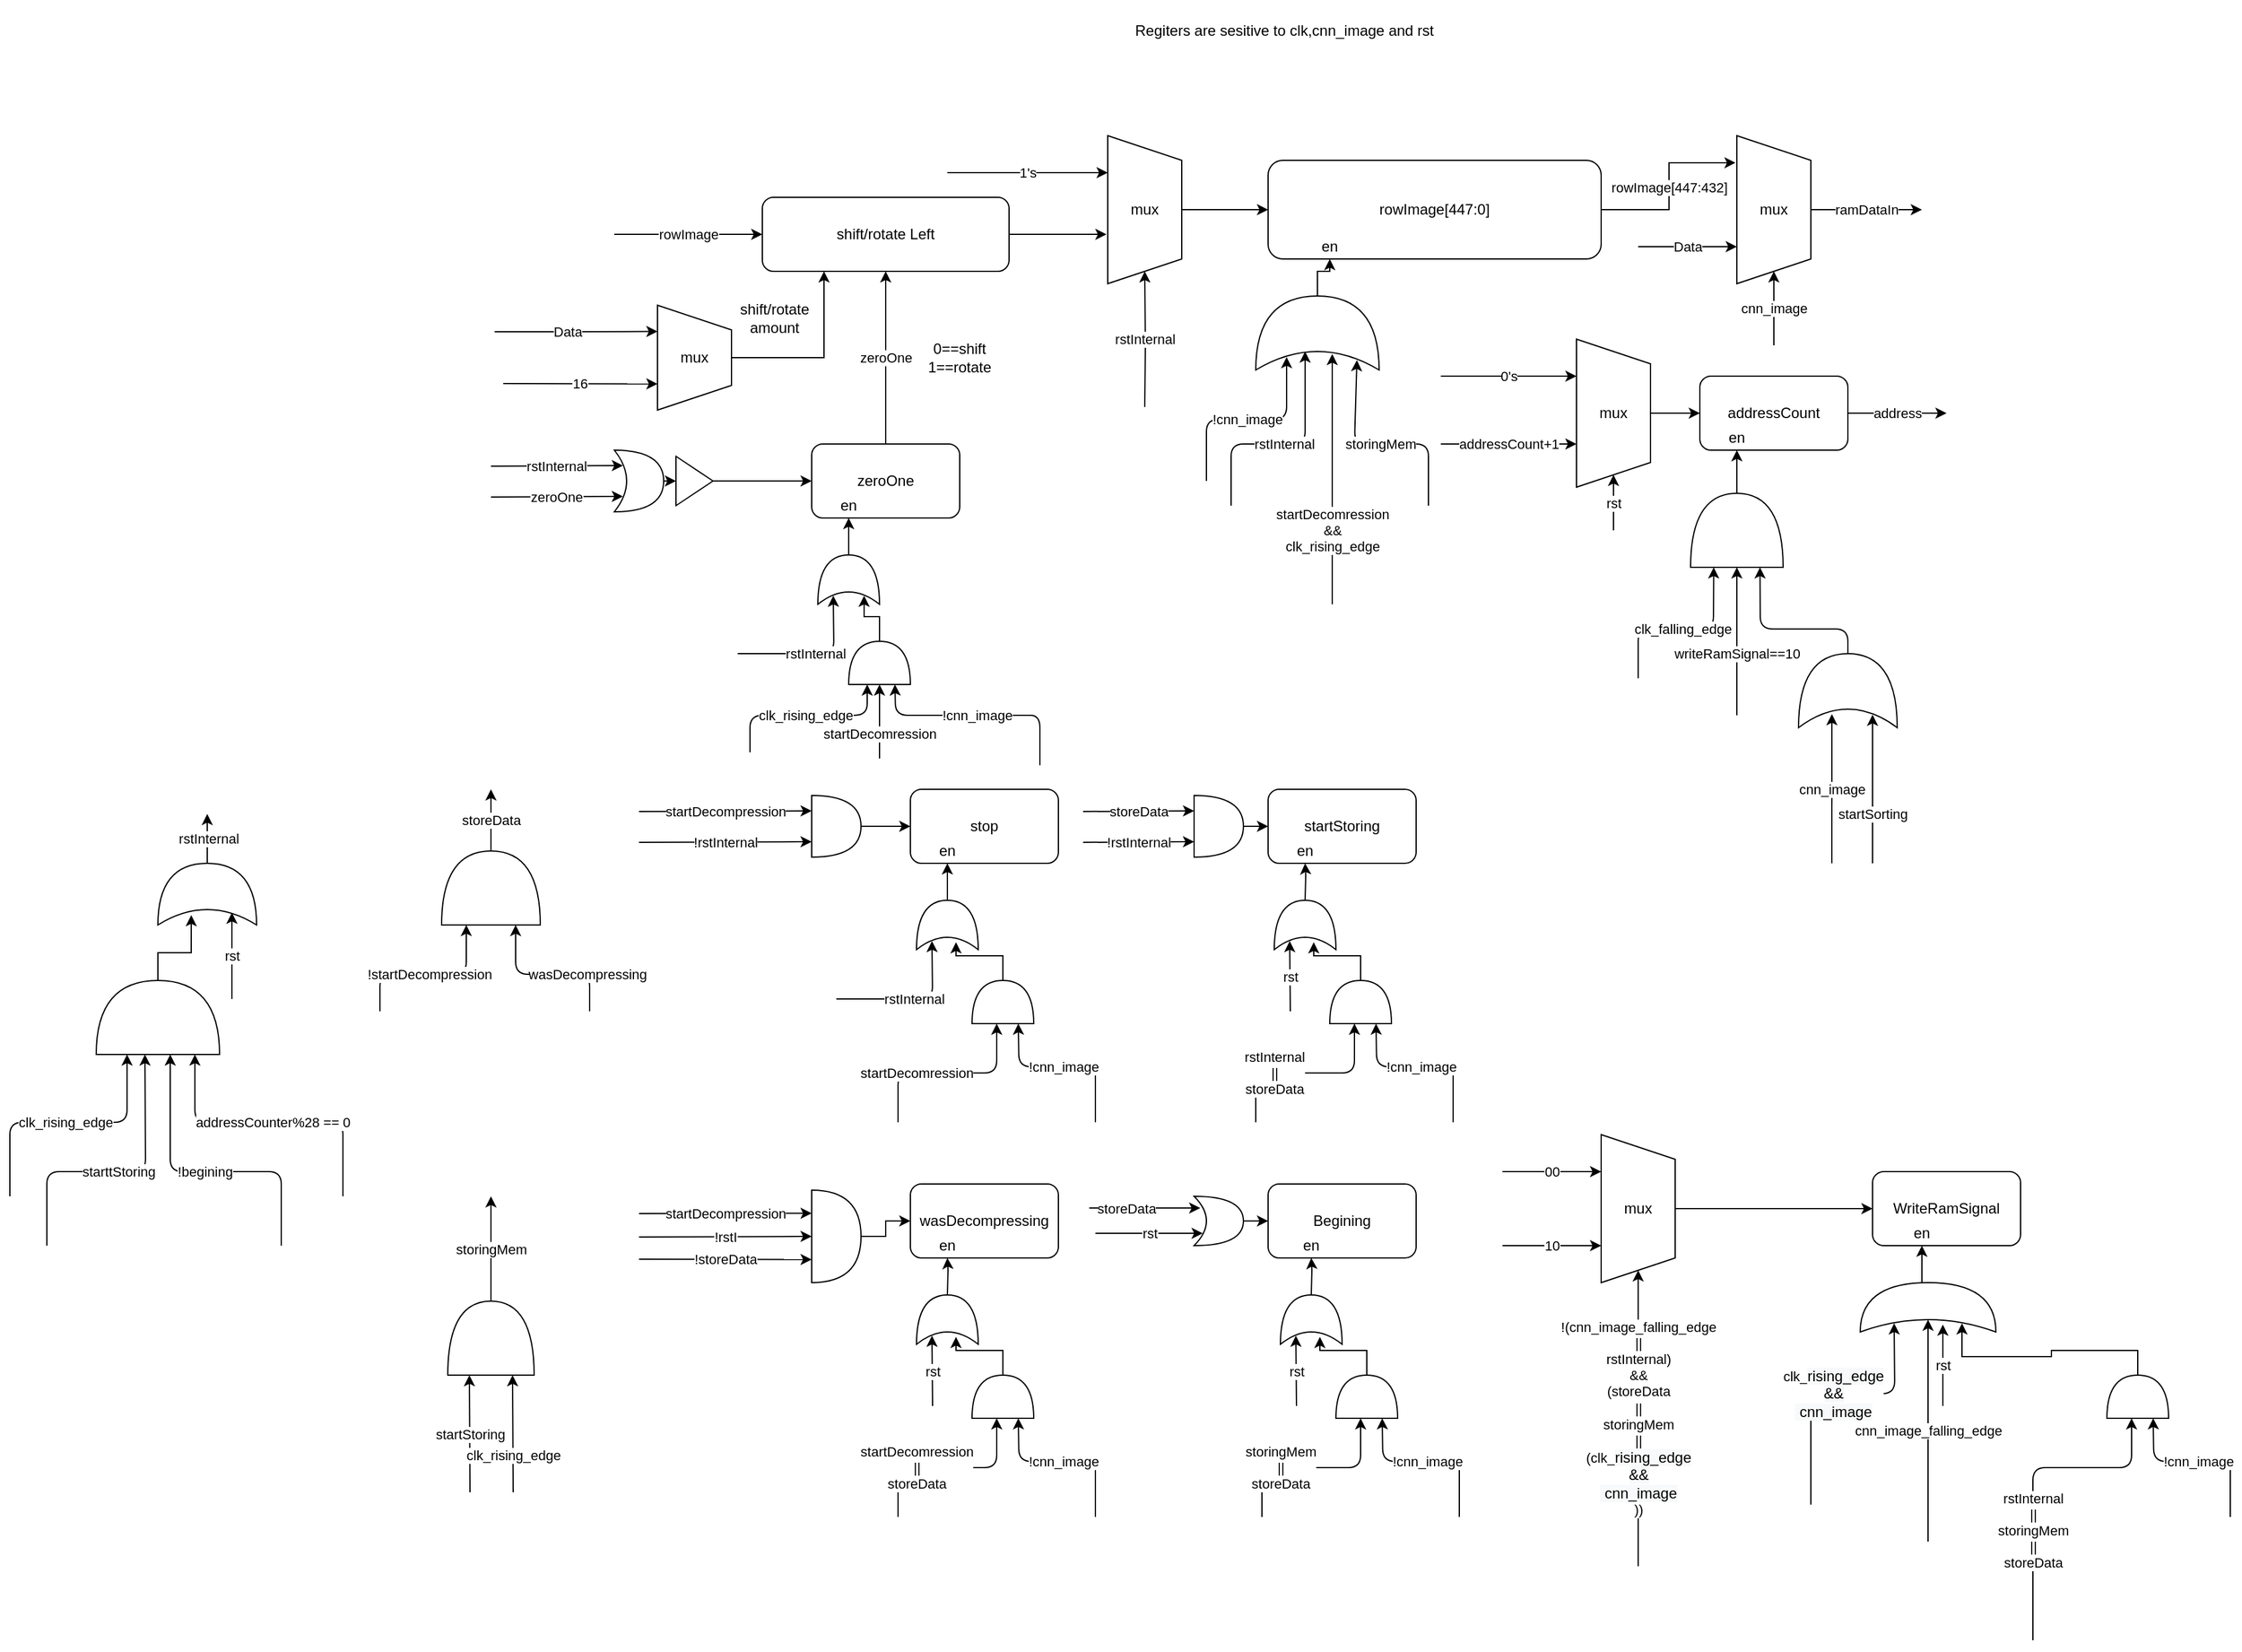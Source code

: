 <mxfile version="14.6.13" type="device"><diagram id="gAlWvJN_5YZ8ZpoHHMxP" name="Page-1"><mxGraphModel dx="2208" dy="816" grid="1" gridSize="10" guides="1" tooltips="1" connect="1" arrows="1" fold="1" page="1" pageScale="1" pageWidth="850" pageHeight="1100" math="0" shadow="0"><root><mxCell id="0"/><mxCell id="1" parent="0"/><mxCell id="vZwiMecbLsa0FKtYTw-4-41" value="rowImage[447:432]" style="edgeStyle=orthogonalEdgeStyle;rounded=0;orthogonalLoop=1;jettySize=auto;html=1;exitX=1;exitY=0.5;exitDx=0;exitDy=0;entryX=0.183;entryY=1.017;entryDx=0;entryDy=0;entryPerimeter=0;" parent="1" source="vZwiMecbLsa0FKtYTw-4-1" target="vZwiMecbLsa0FKtYTw-4-40" edge="1"><mxGeometry relative="1" as="geometry"/></mxCell><mxCell id="vZwiMecbLsa0FKtYTw-4-1" value="rowImage[447:0]" style="rounded=1;whiteSpace=wrap;html=1;" parent="1" vertex="1"><mxGeometry x="270" y="160" width="270" height="80" as="geometry"/></mxCell><mxCell id="vZwiMecbLsa0FKtYTw-4-2" value="Regiters are sesitive to clk,cnn_image and rst&amp;nbsp;" style="text;html=1;strokeColor=none;fillColor=none;align=center;verticalAlign=middle;whiteSpace=wrap;rounded=0;" parent="1" vertex="1"><mxGeometry x="150" y="30" width="270" height="50" as="geometry"/></mxCell><mxCell id="vZwiMecbLsa0FKtYTw-4-5" value="en" style="text;html=1;strokeColor=none;fillColor=none;align=center;verticalAlign=middle;whiteSpace=wrap;rounded=0;" parent="1" vertex="1"><mxGeometry x="300" y="220" width="40" height="20" as="geometry"/></mxCell><mxCell id="vZwiMecbLsa0FKtYTw-4-7" value="" style="edgeStyle=orthogonalEdgeStyle;rounded=0;orthogonalLoop=1;jettySize=auto;html=1;" parent="1" source="vZwiMecbLsa0FKtYTw-4-6" target="vZwiMecbLsa0FKtYTw-4-5" edge="1"><mxGeometry relative="1" as="geometry"/></mxCell><mxCell id="vZwiMecbLsa0FKtYTw-4-6" value="" style="shape=xor;whiteSpace=wrap;html=1;direction=north;" parent="1" vertex="1"><mxGeometry x="260" y="270" width="100" height="60" as="geometry"/></mxCell><mxCell id="vZwiMecbLsa0FKtYTw-4-8" value="rstInternal" style="endArrow=classic;html=1;entryX=0.25;entryY=0.4;entryDx=0;entryDy=0;entryPerimeter=0;" parent="1" target="vZwiMecbLsa0FKtYTw-4-6" edge="1"><mxGeometry width="50" height="50" relative="1" as="geometry"><mxPoint x="240" y="440" as="sourcePoint"/><mxPoint x="310" y="350" as="targetPoint"/><Array as="points"><mxPoint x="240" y="390"/><mxPoint x="300" y="390"/></Array></mxGeometry></mxCell><mxCell id="vZwiMecbLsa0FKtYTw-4-9" value="startDecomression&lt;br&gt;&amp;amp;&amp;amp;&lt;br&gt;clk_rising_edge" style="endArrow=classic;html=1;" parent="1" edge="1"><mxGeometry x="-0.407" width="50" height="50" relative="1" as="geometry"><mxPoint x="322" y="520" as="sourcePoint"/><mxPoint x="322" y="317" as="targetPoint"/><mxPoint as="offset"/></mxGeometry></mxCell><mxCell id="vZwiMecbLsa0FKtYTw-4-10" value="storingMem" style="endArrow=classic;html=1;entryX=0.133;entryY=0.82;entryDx=0;entryDy=0;entryPerimeter=0;" parent="1" target="vZwiMecbLsa0FKtYTw-4-6" edge="1"><mxGeometry width="50" height="50" relative="1" as="geometry"><mxPoint x="400" y="440" as="sourcePoint"/><mxPoint x="510" y="360" as="targetPoint"/><Array as="points"><mxPoint x="400" y="390"/><mxPoint x="340" y="390"/></Array></mxGeometry></mxCell><mxCell id="vZwiMecbLsa0FKtYTw-4-13" style="edgeStyle=orthogonalEdgeStyle;rounded=0;orthogonalLoop=1;jettySize=auto;html=1;exitX=0.5;exitY=0;exitDx=0;exitDy=0;entryX=0;entryY=0.5;entryDx=0;entryDy=0;" parent="1" source="vZwiMecbLsa0FKtYTw-4-11" target="vZwiMecbLsa0FKtYTw-4-1" edge="1"><mxGeometry relative="1" as="geometry"/></mxCell><mxCell id="vZwiMecbLsa0FKtYTw-4-11" value="mux" style="shape=trapezoid;perimeter=trapezoidPerimeter;whiteSpace=wrap;html=1;fixedSize=1;direction=south;" parent="1" vertex="1"><mxGeometry x="140" y="140" width="60" height="120" as="geometry"/></mxCell><mxCell id="vZwiMecbLsa0FKtYTw-4-15" style="edgeStyle=orthogonalEdgeStyle;rounded=0;orthogonalLoop=1;jettySize=auto;html=1;entryX=0.667;entryY=1.017;entryDx=0;entryDy=0;entryPerimeter=0;" parent="1" source="vZwiMecbLsa0FKtYTw-4-14" target="vZwiMecbLsa0FKtYTw-4-11" edge="1"><mxGeometry relative="1" as="geometry"/></mxCell><mxCell id="vZwiMecbLsa0FKtYTw-4-14" value="shift/rotate Left" style="rounded=1;whiteSpace=wrap;html=1;" parent="1" vertex="1"><mxGeometry x="-140" y="190" width="200" height="60" as="geometry"/></mxCell><mxCell id="vZwiMecbLsa0FKtYTw-4-16" value="1's" style="endArrow=classic;html=1;entryX=0.25;entryY=1;entryDx=0;entryDy=0;" parent="1" target="vZwiMecbLsa0FKtYTw-4-11" edge="1"><mxGeometry width="50" height="50" relative="1" as="geometry"><mxPoint x="10" y="170" as="sourcePoint"/><mxPoint x="80" y="130" as="targetPoint"/></mxGeometry></mxCell><mxCell id="vZwiMecbLsa0FKtYTw-4-18" value="zeroOne" style="endArrow=classic;html=1;entryX=0.5;entryY=1;entryDx=0;entryDy=0;" parent="1" target="vZwiMecbLsa0FKtYTw-4-14" edge="1"><mxGeometry width="50" height="50" relative="1" as="geometry"><mxPoint x="-40" y="390" as="sourcePoint"/><mxPoint x="10" y="260" as="targetPoint"/></mxGeometry></mxCell><mxCell id="vZwiMecbLsa0FKtYTw-4-19" value="0==shift&lt;br&gt;1==rotate" style="text;html=1;strokeColor=none;fillColor=none;align=center;verticalAlign=middle;whiteSpace=wrap;rounded=0;" parent="1" vertex="1"><mxGeometry y="310" width="40" height="20" as="geometry"/></mxCell><mxCell id="vZwiMecbLsa0FKtYTw-4-21" value="rowImage" style="endArrow=classic;html=1;entryX=0;entryY=0.5;entryDx=0;entryDy=0;" parent="1" target="vZwiMecbLsa0FKtYTw-4-14" edge="1"><mxGeometry width="50" height="50" relative="1" as="geometry"><mxPoint x="-260" y="220" as="sourcePoint"/><mxPoint x="-210" y="220" as="targetPoint"/></mxGeometry></mxCell><mxCell id="vZwiMecbLsa0FKtYTw-4-23" value="zeroOne" style="rounded=1;whiteSpace=wrap;html=1;" parent="1" vertex="1"><mxGeometry x="-100" y="390" width="120" height="60" as="geometry"/></mxCell><mxCell id="vZwiMecbLsa0FKtYTw-4-24" value="en" style="text;html=1;strokeColor=none;fillColor=none;align=center;verticalAlign=middle;whiteSpace=wrap;rounded=0;" parent="1" vertex="1"><mxGeometry x="-90" y="430" width="40" height="20" as="geometry"/></mxCell><mxCell id="vZwiMecbLsa0FKtYTw-4-25" value="" style="edgeStyle=orthogonalEdgeStyle;rounded=0;orthogonalLoop=1;jettySize=auto;html=1;" parent="1" source="vZwiMecbLsa0FKtYTw-4-26" target="vZwiMecbLsa0FKtYTw-4-24" edge="1"><mxGeometry relative="1" as="geometry"/></mxCell><mxCell id="vZwiMecbLsa0FKtYTw-4-26" value="" style="shape=xor;whiteSpace=wrap;html=1;direction=north;" parent="1" vertex="1"><mxGeometry x="-95" y="480" width="50" height="40" as="geometry"/></mxCell><mxCell id="vZwiMecbLsa0FKtYTw-4-28" value="startDecomression" style="endArrow=classic;html=1;" parent="1" edge="1"><mxGeometry x="-0.316" width="50" height="50" relative="1" as="geometry"><mxPoint x="-45" y="645" as="sourcePoint"/><mxPoint x="-45" y="585" as="targetPoint"/><mxPoint as="offset"/></mxGeometry></mxCell><mxCell id="vZwiMecbLsa0FKtYTw-4-30" value="rstInternal" style="endArrow=classic;html=1;entryX=0.175;entryY=0.25;entryDx=0;entryDy=0;entryPerimeter=0;" parent="1" target="vZwiMecbLsa0FKtYTw-4-26" edge="1"><mxGeometry width="50" height="50" relative="1" as="geometry"><mxPoint x="-160" y="560" as="sourcePoint"/><mxPoint x="-110" y="530" as="targetPoint"/><Array as="points"><mxPoint x="-82" y="560"/></Array></mxGeometry></mxCell><mxCell id="vZwiMecbLsa0FKtYTw-4-37" style="edgeStyle=orthogonalEdgeStyle;rounded=0;orthogonalLoop=1;jettySize=auto;html=1;exitX=1;exitY=0.5;exitDx=0;exitDy=0;exitPerimeter=0;entryX=0;entryY=0.5;entryDx=0;entryDy=0;" parent="1" source="vZwiMecbLsa0FKtYTw-4-31" target="vZwiMecbLsa0FKtYTw-4-34" edge="1"><mxGeometry relative="1" as="geometry"/></mxCell><mxCell id="vZwiMecbLsa0FKtYTw-4-31" value="" style="shape=xor;whiteSpace=wrap;html=1;" parent="1" vertex="1"><mxGeometry x="-260" y="395" width="40" height="50" as="geometry"/></mxCell><mxCell id="vZwiMecbLsa0FKtYTw-4-36" style="edgeStyle=orthogonalEdgeStyle;rounded=0;orthogonalLoop=1;jettySize=auto;html=1;entryX=0;entryY=0.5;entryDx=0;entryDy=0;" parent="1" source="vZwiMecbLsa0FKtYTw-4-34" target="vZwiMecbLsa0FKtYTw-4-23" edge="1"><mxGeometry relative="1" as="geometry"/></mxCell><mxCell id="vZwiMecbLsa0FKtYTw-4-34" value="" style="triangle;whiteSpace=wrap;html=1;" parent="1" vertex="1"><mxGeometry x="-210" y="400" width="30" height="40" as="geometry"/></mxCell><mxCell id="vZwiMecbLsa0FKtYTw-4-38" value="rstInternal" style="endArrow=classic;html=1;entryX=0.175;entryY=0.25;entryDx=0;entryDy=0;entryPerimeter=0;" parent="1" target="vZwiMecbLsa0FKtYTw-4-31" edge="1"><mxGeometry width="50" height="50" relative="1" as="geometry"><mxPoint x="-360" y="408" as="sourcePoint"/><mxPoint x="-360" y="390" as="targetPoint"/></mxGeometry></mxCell><mxCell id="vZwiMecbLsa0FKtYTw-4-39" value="zeroOne" style="endArrow=classic;html=1;entryX=0.175;entryY=0.75;entryDx=0;entryDy=0;entryPerimeter=0;" parent="1" target="vZwiMecbLsa0FKtYTw-4-31" edge="1"><mxGeometry width="50" height="50" relative="1" as="geometry"><mxPoint x="-360" y="433" as="sourcePoint"/><mxPoint x="-300" y="440" as="targetPoint"/></mxGeometry></mxCell><mxCell id="vZwiMecbLsa0FKtYTw-4-40" value="mux" style="shape=trapezoid;perimeter=trapezoidPerimeter;whiteSpace=wrap;html=1;fixedSize=1;direction=south;" parent="1" vertex="1"><mxGeometry x="650" y="140" width="60" height="120" as="geometry"/></mxCell><mxCell id="vZwiMecbLsa0FKtYTw-4-43" value="shift/rotate&lt;br&gt;amount" style="text;html=1;strokeColor=none;fillColor=none;align=center;verticalAlign=middle;whiteSpace=wrap;rounded=0;" parent="1" vertex="1"><mxGeometry x="-150" y="277.5" width="40" height="20" as="geometry"/></mxCell><mxCell id="vZwiMecbLsa0FKtYTw-4-44" value="Data" style="endArrow=classic;html=1;entryX=0.75;entryY=1;entryDx=0;entryDy=0;" parent="1" target="vZwiMecbLsa0FKtYTw-4-40" edge="1"><mxGeometry width="50" height="50" relative="1" as="geometry"><mxPoint x="570" y="230" as="sourcePoint"/><mxPoint x="570" y="250" as="targetPoint"/></mxGeometry></mxCell><mxCell id="vZwiMecbLsa0FKtYTw-4-45" value="cnn_image" style="endArrow=classic;html=1;entryX=1;entryY=0.5;entryDx=0;entryDy=0;" parent="1" target="vZwiMecbLsa0FKtYTw-4-40" edge="1"><mxGeometry width="50" height="50" relative="1" as="geometry"><mxPoint x="680" y="310" as="sourcePoint"/><mxPoint x="710" y="320" as="targetPoint"/></mxGeometry></mxCell><mxCell id="vZwiMecbLsa0FKtYTw-4-46" value="ramDataIn" style="endArrow=classic;html=1;exitX=0.5;exitY=0;exitDx=0;exitDy=0;" parent="1" source="vZwiMecbLsa0FKtYTw-4-40" edge="1"><mxGeometry width="50" height="50" relative="1" as="geometry"><mxPoint x="750" y="240" as="sourcePoint"/><mxPoint x="800" y="200" as="targetPoint"/></mxGeometry></mxCell><mxCell id="vZwiMecbLsa0FKtYTw-4-47" value="addressCount" style="rounded=1;whiteSpace=wrap;html=1;" parent="1" vertex="1"><mxGeometry x="620" y="335" width="120" height="60" as="geometry"/></mxCell><mxCell id="vZwiMecbLsa0FKtYTw-4-48" value="address" style="endArrow=classic;html=1;exitX=1;exitY=0.5;exitDx=0;exitDy=0;" parent="1" source="vZwiMecbLsa0FKtYTw-4-47" edge="1"><mxGeometry width="50" height="50" relative="1" as="geometry"><mxPoint x="770" y="430" as="sourcePoint"/><mxPoint x="820" y="365" as="targetPoint"/></mxGeometry></mxCell><mxCell id="vZwiMecbLsa0FKtYTw-4-51" style="edgeStyle=orthogonalEdgeStyle;rounded=0;orthogonalLoop=1;jettySize=auto;html=1;" parent="1" source="vZwiMecbLsa0FKtYTw-4-50" target="vZwiMecbLsa0FKtYTw-4-47" edge="1"><mxGeometry relative="1" as="geometry"/></mxCell><mxCell id="vZwiMecbLsa0FKtYTw-4-50" value="mux" style="shape=trapezoid;perimeter=trapezoidPerimeter;whiteSpace=wrap;html=1;fixedSize=1;direction=south;" parent="1" vertex="1"><mxGeometry x="520" y="305" width="60" height="120" as="geometry"/></mxCell><mxCell id="vZwiMecbLsa0FKtYTw-4-52" value="0's" style="endArrow=classic;html=1;entryX=0.25;entryY=1;entryDx=0;entryDy=0;" parent="1" target="vZwiMecbLsa0FKtYTw-4-50" edge="1"><mxGeometry width="50" height="50" relative="1" as="geometry"><mxPoint x="410" y="335" as="sourcePoint"/><mxPoint x="470" y="330" as="targetPoint"/></mxGeometry></mxCell><mxCell id="vZwiMecbLsa0FKtYTw-4-53" value="addressCount+1" style="endArrow=classic;html=1;" parent="1" edge="1"><mxGeometry width="50" height="50" relative="1" as="geometry"><mxPoint x="410" y="390" as="sourcePoint"/><mxPoint x="520" y="390" as="targetPoint"/></mxGeometry></mxCell><mxCell id="vZwiMecbLsa0FKtYTw-4-54" value="rst" style="endArrow=classic;html=1;entryX=1;entryY=0.5;entryDx=0;entryDy=0;" parent="1" target="vZwiMecbLsa0FKtYTw-4-50" edge="1"><mxGeometry width="50" height="50" relative="1" as="geometry"><mxPoint x="550" y="460" as="sourcePoint"/><mxPoint x="630" y="470" as="targetPoint"/></mxGeometry></mxCell><mxCell id="vZwiMecbLsa0FKtYTw-4-55" value="en" style="text;html=1;strokeColor=none;fillColor=none;align=center;verticalAlign=middle;whiteSpace=wrap;rounded=0;" parent="1" vertex="1"><mxGeometry x="630" y="375" width="40" height="20" as="geometry"/></mxCell><mxCell id="vZwiMecbLsa0FKtYTw-4-63" style="edgeStyle=orthogonalEdgeStyle;rounded=0;orthogonalLoop=1;jettySize=auto;html=1;entryX=0.5;entryY=1;entryDx=0;entryDy=0;" parent="1" source="vZwiMecbLsa0FKtYTw-4-61" target="vZwiMecbLsa0FKtYTw-4-55" edge="1"><mxGeometry relative="1" as="geometry"/></mxCell><mxCell id="vZwiMecbLsa0FKtYTw-4-61" value="" style="shape=or;whiteSpace=wrap;html=1;direction=north;" parent="1" vertex="1"><mxGeometry x="612.5" y="430" width="75" height="60" as="geometry"/></mxCell><mxCell id="vZwiMecbLsa0FKtYTw-4-64" value="clk_falling_edge" style="endArrow=classic;html=1;entryX=0;entryY=0.25;entryDx=0;entryDy=0;entryPerimeter=0;" parent="1" target="vZwiMecbLsa0FKtYTw-4-61" edge="1"><mxGeometry width="50" height="50" relative="1" as="geometry"><mxPoint x="570" y="580" as="sourcePoint"/><mxPoint x="620" y="530" as="targetPoint"/><Array as="points"><mxPoint x="570" y="540"/><mxPoint x="631" y="540"/></Array></mxGeometry></mxCell><mxCell id="vZwiMecbLsa0FKtYTw-4-65" value="writeRamSignal==10" style="endArrow=classic;html=1;entryX=0;entryY=0.5;entryDx=0;entryDy=0;entryPerimeter=0;" parent="1" target="vZwiMecbLsa0FKtYTw-4-61" edge="1"><mxGeometry x="-0.167" width="50" height="50" relative="1" as="geometry"><mxPoint x="650" y="610" as="sourcePoint"/><mxPoint x="710" y="590" as="targetPoint"/><mxPoint as="offset"/></mxGeometry></mxCell><mxCell id="vZwiMecbLsa0FKtYTw-4-67" value="" style="endArrow=classic;html=1;entryX=0;entryY=0.75;entryDx=0;entryDy=0;entryPerimeter=0;exitX=1;exitY=0.5;exitDx=0;exitDy=0;exitPerimeter=0;" parent="1" source="vZwiMecbLsa0FKtYTw-4-68" target="vZwiMecbLsa0FKtYTw-4-61" edge="1"><mxGeometry width="50" height="50" relative="1" as="geometry"><mxPoint x="750" y="540" as="sourcePoint"/><mxPoint x="830" y="470" as="targetPoint"/><Array as="points"><mxPoint x="740" y="540"/><mxPoint x="669" y="540"/></Array></mxGeometry></mxCell><mxCell id="vZwiMecbLsa0FKtYTw-4-68" value="" style="shape=xor;whiteSpace=wrap;html=1;direction=north;" parent="1" vertex="1"><mxGeometry x="700" y="560" width="80" height="60" as="geometry"/></mxCell><mxCell id="vZwiMecbLsa0FKtYTw-4-69" value="cnn_image" style="endArrow=classic;html=1;entryX=0.183;entryY=0.338;entryDx=0;entryDy=0;entryPerimeter=0;" parent="1" target="vZwiMecbLsa0FKtYTw-4-68" edge="1"><mxGeometry width="50" height="50" relative="1" as="geometry"><mxPoint x="727" y="730" as="sourcePoint"/><mxPoint x="740" y="630" as="targetPoint"/></mxGeometry></mxCell><mxCell id="vZwiMecbLsa0FKtYTw-4-70" value="startSorting" style="endArrow=classic;html=1;entryX=0.175;entryY=0.75;entryDx=0;entryDy=0;entryPerimeter=0;" parent="1" target="vZwiMecbLsa0FKtYTw-4-68" edge="1"><mxGeometry x="-0.336" width="50" height="50" relative="1" as="geometry"><mxPoint x="760" y="730" as="sourcePoint"/><mxPoint x="840" y="710" as="targetPoint"/><mxPoint as="offset"/></mxGeometry></mxCell><mxCell id="vZwiMecbLsa0FKtYTw-4-71" value="startStoring" style="rounded=1;whiteSpace=wrap;html=1;" parent="1" vertex="1"><mxGeometry x="270" y="670" width="120" height="60" as="geometry"/></mxCell><mxCell id="vZwiMecbLsa0FKtYTw-4-73" value="Begining" style="rounded=1;whiteSpace=wrap;html=1;" parent="1" vertex="1"><mxGeometry x="270" y="990" width="120" height="60" as="geometry"/></mxCell><mxCell id="vZwiMecbLsa0FKtYTw-4-74" value="WriteRamSignal" style="rounded=1;whiteSpace=wrap;html=1;" parent="1" vertex="1"><mxGeometry x="760" y="980" width="120" height="60" as="geometry"/></mxCell><mxCell id="vZwiMecbLsa0FKtYTw-4-75" value="stop" style="rounded=1;whiteSpace=wrap;html=1;" parent="1" vertex="1"><mxGeometry x="-20" y="670" width="120" height="60" as="geometry"/></mxCell><mxCell id="vZwiMecbLsa0FKtYTw-4-77" value="!cnn_image" style="endArrow=classic;html=1;entryX=0.175;entryY=0.25;entryDx=0;entryDy=0;entryPerimeter=0;" parent="1" target="vZwiMecbLsa0FKtYTw-4-6" edge="1"><mxGeometry width="50" height="50" relative="1" as="geometry"><mxPoint x="220" y="420" as="sourcePoint"/><mxPoint x="210" y="360" as="targetPoint"/><Array as="points"><mxPoint x="220" y="370"/><mxPoint x="285" y="370"/></Array></mxGeometry></mxCell><mxCell id="EhjaJbAd3gLlymHT8h9Q-4" value="rstInternal" style="edgeStyle=orthogonalEdgeStyle;rounded=0;orthogonalLoop=1;jettySize=auto;html=1;" parent="1" target="vZwiMecbLsa0FKtYTw-4-11" edge="1"><mxGeometry relative="1" as="geometry"><mxPoint x="170" y="360" as="sourcePoint"/></mxGeometry></mxCell><mxCell id="EhjaJbAd3gLlymHT8h9Q-13" value="rst" style="endArrow=classic;html=1;entryX=1;entryY=0.5;entryDx=0;entryDy=0;" parent="1" edge="1"><mxGeometry width="50" height="50" relative="1" as="geometry"><mxPoint x="-570" y="840" as="sourcePoint"/><mxPoint x="-570" y="770" as="targetPoint"/><Array as="points"><mxPoint x="-570" y="820"/><mxPoint x="-570" y="780"/></Array></mxGeometry></mxCell><mxCell id="EhjaJbAd3gLlymHT8h9Q-14" value="rstInternal" style="edgeStyle=orthogonalEdgeStyle;rounded=0;orthogonalLoop=1;jettySize=auto;html=1;" parent="1" source="EhjaJbAd3gLlymHT8h9Q-15" edge="1"><mxGeometry relative="1" as="geometry"><mxPoint x="-590" y="690" as="targetPoint"/></mxGeometry></mxCell><mxCell id="EhjaJbAd3gLlymHT8h9Q-15" value="" style="shape=xor;whiteSpace=wrap;html=1;direction=north;" parent="1" vertex="1"><mxGeometry x="-630" y="730" width="80" height="50" as="geometry"/></mxCell><mxCell id="EhjaJbAd3gLlymHT8h9Q-16" style="edgeStyle=orthogonalEdgeStyle;rounded=0;orthogonalLoop=1;jettySize=auto;html=1;entryX=0.16;entryY=0.338;entryDx=0;entryDy=0;entryPerimeter=0;" parent="1" source="EhjaJbAd3gLlymHT8h9Q-17" target="EhjaJbAd3gLlymHT8h9Q-15" edge="1"><mxGeometry relative="1" as="geometry"/></mxCell><mxCell id="EhjaJbAd3gLlymHT8h9Q-17" value="" style="shape=or;whiteSpace=wrap;html=1;direction=north;" parent="1" vertex="1"><mxGeometry x="-680" y="825" width="100" height="60" as="geometry"/></mxCell><mxCell id="EhjaJbAd3gLlymHT8h9Q-18" value="clk_rising_edge" style="endArrow=classic;html=1;entryX=0;entryY=0.25;entryDx=0;entryDy=0;entryPerimeter=0;" parent="1" target="EhjaJbAd3gLlymHT8h9Q-17" edge="1"><mxGeometry width="50" height="50" relative="1" as="geometry"><mxPoint x="-750" y="1000" as="sourcePoint"/><mxPoint x="-670" y="930" as="targetPoint"/><Array as="points"><mxPoint x="-750" y="940"/><mxPoint x="-655" y="940"/></Array></mxGeometry></mxCell><mxCell id="EhjaJbAd3gLlymHT8h9Q-19" value="starttStoring" style="endArrow=classic;html=1;entryX=0;entryY=0.25;entryDx=0;entryDy=0;entryPerimeter=0;" parent="1" edge="1"><mxGeometry width="50" height="50" relative="1" as="geometry"><mxPoint x="-720" y="1040" as="sourcePoint"/><mxPoint x="-640.5" y="885" as="targetPoint"/><Array as="points"><mxPoint x="-720" y="980"/><mxPoint x="-640" y="980"/></Array></mxGeometry></mxCell><mxCell id="EhjaJbAd3gLlymHT8h9Q-20" value="!begining" style="endArrow=classic;html=1;entryX=0;entryY=0.25;entryDx=0;entryDy=0;entryPerimeter=0;" parent="1" edge="1"><mxGeometry width="50" height="50" relative="1" as="geometry"><mxPoint x="-530" y="1040" as="sourcePoint"/><mxPoint x="-620" y="885" as="targetPoint"/><Array as="points"><mxPoint x="-530" y="980"/><mxPoint x="-620" y="980"/></Array></mxGeometry></mxCell><mxCell id="EhjaJbAd3gLlymHT8h9Q-21" value="addressCounter%28 == 0" style="endArrow=classic;html=1;entryX=0;entryY=0.25;entryDx=0;entryDy=0;entryPerimeter=0;" parent="1" edge="1"><mxGeometry width="50" height="50" relative="1" as="geometry"><mxPoint x="-480" y="1000" as="sourcePoint"/><mxPoint x="-600" y="885" as="targetPoint"/><Array as="points"><mxPoint x="-480" y="940"/><mxPoint x="-600" y="940"/></Array></mxGeometry></mxCell><mxCell id="EhjaJbAd3gLlymHT8h9Q-23" style="edgeStyle=orthogonalEdgeStyle;rounded=0;orthogonalLoop=1;jettySize=auto;html=1;entryX=0.175;entryY=0.75;entryDx=0;entryDy=0;entryPerimeter=0;" parent="1" source="EhjaJbAd3gLlymHT8h9Q-22" target="vZwiMecbLsa0FKtYTw-4-26" edge="1"><mxGeometry relative="1" as="geometry"/></mxCell><mxCell id="EhjaJbAd3gLlymHT8h9Q-22" value="" style="shape=or;whiteSpace=wrap;html=1;direction=north;" parent="1" vertex="1"><mxGeometry x="-70" y="550" width="50" height="35" as="geometry"/></mxCell><mxCell id="EhjaJbAd3gLlymHT8h9Q-24" value="clk_rising_edge" style="endArrow=classic;html=1;entryX=0;entryY=0.25;entryDx=0;entryDy=0;entryPerimeter=0;" parent="1" edge="1"><mxGeometry width="50" height="50" relative="1" as="geometry"><mxPoint x="-150" y="640" as="sourcePoint"/><mxPoint x="-55" y="585" as="targetPoint"/><Array as="points"><mxPoint x="-150" y="610"/><mxPoint x="-55" y="610"/></Array></mxGeometry></mxCell><mxCell id="EhjaJbAd3gLlymHT8h9Q-32" value="Data" style="endArrow=classic;html=1;entryX=0.25;entryY=1;entryDx=0;entryDy=0;" parent="1" target="EhjaJbAd3gLlymHT8h9Q-33" edge="1"><mxGeometry width="50" height="50" relative="1" as="geometry"><mxPoint x="-350" y="299" as="sourcePoint"/><mxPoint x="-316" y="254.02" as="targetPoint"/><Array as="points"><mxPoint x="-360" y="299"/><mxPoint x="-316" y="299"/></Array></mxGeometry></mxCell><mxCell id="EhjaJbAd3gLlymHT8h9Q-34" style="edgeStyle=orthogonalEdgeStyle;rounded=0;orthogonalLoop=1;jettySize=auto;html=1;entryX=0.25;entryY=1;entryDx=0;entryDy=0;" parent="1" source="EhjaJbAd3gLlymHT8h9Q-33" target="vZwiMecbLsa0FKtYTw-4-14" edge="1"><mxGeometry relative="1" as="geometry"/></mxCell><mxCell id="EhjaJbAd3gLlymHT8h9Q-33" value="mux" style="shape=trapezoid;perimeter=trapezoidPerimeter;whiteSpace=wrap;html=1;fixedSize=1;direction=south;" parent="1" vertex="1"><mxGeometry x="-225" y="277.5" width="60" height="85" as="geometry"/></mxCell><mxCell id="EhjaJbAd3gLlymHT8h9Q-35" value="16" style="endArrow=classic;html=1;entryX=0.75;entryY=1;entryDx=0;entryDy=0;" parent="1" target="EhjaJbAd3gLlymHT8h9Q-33" edge="1"><mxGeometry width="50" height="50" relative="1" as="geometry"><mxPoint x="-350" y="341" as="sourcePoint"/><mxPoint x="-290" y="330" as="targetPoint"/></mxGeometry></mxCell><mxCell id="EhjaJbAd3gLlymHT8h9Q-36" value="en" style="text;html=1;strokeColor=none;fillColor=none;align=center;verticalAlign=middle;whiteSpace=wrap;rounded=0;" parent="1" vertex="1"><mxGeometry x="-10" y="710" width="40" height="20" as="geometry"/></mxCell><mxCell id="EhjaJbAd3gLlymHT8h9Q-37" value="" style="edgeStyle=orthogonalEdgeStyle;rounded=0;orthogonalLoop=1;jettySize=auto;html=1;" parent="1" source="EhjaJbAd3gLlymHT8h9Q-38" target="EhjaJbAd3gLlymHT8h9Q-36" edge="1"><mxGeometry relative="1" as="geometry"/></mxCell><mxCell id="EhjaJbAd3gLlymHT8h9Q-38" value="" style="shape=xor;whiteSpace=wrap;html=1;direction=north;" parent="1" vertex="1"><mxGeometry x="-15" y="760" width="50" height="40" as="geometry"/></mxCell><mxCell id="EhjaJbAd3gLlymHT8h9Q-39" value="rstInternal" style="endArrow=classic;html=1;entryX=0.175;entryY=0.25;entryDx=0;entryDy=0;entryPerimeter=0;" parent="1" target="EhjaJbAd3gLlymHT8h9Q-38" edge="1"><mxGeometry width="50" height="50" relative="1" as="geometry"><mxPoint x="-80" y="840" as="sourcePoint"/><mxPoint x="-30" y="810" as="targetPoint"/><Array as="points"><mxPoint x="-2" y="840"/></Array></mxGeometry></mxCell><mxCell id="EhjaJbAd3gLlymHT8h9Q-46" style="edgeStyle=orthogonalEdgeStyle;rounded=0;orthogonalLoop=1;jettySize=auto;html=1;exitX=1;exitY=0.5;exitDx=0;exitDy=0;exitPerimeter=0;entryX=0;entryY=0.5;entryDx=0;entryDy=0;" parent="1" source="EhjaJbAd3gLlymHT8h9Q-44" target="vZwiMecbLsa0FKtYTw-4-75" edge="1"><mxGeometry relative="1" as="geometry"/></mxCell><mxCell id="EhjaJbAd3gLlymHT8h9Q-44" value="" style="shape=or;whiteSpace=wrap;html=1;" parent="1" vertex="1"><mxGeometry x="-100" y="675" width="40" height="50" as="geometry"/></mxCell><mxCell id="EhjaJbAd3gLlymHT8h9Q-47" value="!rstInternal" style="endArrow=classic;html=1;entryX=0;entryY=0.75;entryDx=0;entryDy=0;entryPerimeter=0;" parent="1" target="EhjaJbAd3gLlymHT8h9Q-44" edge="1"><mxGeometry width="50" height="50" relative="1" as="geometry"><mxPoint x="-240" y="713" as="sourcePoint"/><mxPoint x="-140" y="720" as="targetPoint"/></mxGeometry></mxCell><mxCell id="EhjaJbAd3gLlymHT8h9Q-48" value="startDecompression" style="endArrow=classic;html=1;entryX=0;entryY=0.25;entryDx=0;entryDy=0;entryPerimeter=0;" parent="1" target="EhjaJbAd3gLlymHT8h9Q-44" edge="1"><mxGeometry width="50" height="50" relative="1" as="geometry"><mxPoint x="-240" y="688" as="sourcePoint"/><mxPoint x="-180" y="640" as="targetPoint"/></mxGeometry></mxCell><mxCell id="EhjaJbAd3gLlymHT8h9Q-50" value="storeData" style="edgeStyle=orthogonalEdgeStyle;rounded=0;orthogonalLoop=1;jettySize=auto;html=1;" parent="1" source="EhjaJbAd3gLlymHT8h9Q-49" edge="1"><mxGeometry relative="1" as="geometry"><mxPoint x="-360" y="670" as="targetPoint"/></mxGeometry></mxCell><mxCell id="EhjaJbAd3gLlymHT8h9Q-49" value="" style="shape=or;whiteSpace=wrap;html=1;direction=north;" parent="1" vertex="1"><mxGeometry x="-400" y="720" width="80" height="60" as="geometry"/></mxCell><mxCell id="EhjaJbAd3gLlymHT8h9Q-51" value="&lt;span style=&quot;color: rgb(0 , 0 , 0) ; font-family: &amp;#34;helvetica&amp;#34; ; font-size: 11px ; font-style: normal ; font-weight: 400 ; letter-spacing: normal ; text-align: center ; text-indent: 0px ; text-transform: none ; word-spacing: 0px ; background-color: rgb(255 , 255 , 255) ; display: inline ; float: none&quot;&gt;!startDecompression&lt;/span&gt;" style="endArrow=classic;html=1;entryX=0;entryY=0.25;entryDx=0;entryDy=0;entryPerimeter=0;" parent="1" target="EhjaJbAd3gLlymHT8h9Q-49" edge="1"><mxGeometry width="50" height="50" relative="1" as="geometry"><mxPoint x="-450" y="850" as="sourcePoint"/><mxPoint x="-380" y="800" as="targetPoint"/><Array as="points"><mxPoint x="-450" y="820"/><mxPoint x="-410" y="820"/><mxPoint x="-380" y="820"/></Array></mxGeometry></mxCell><mxCell id="EhjaJbAd3gLlymHT8h9Q-52" value="wasDecompressing" style="endArrow=classic;html=1;entryX=0;entryY=0.75;entryDx=0;entryDy=0;entryPerimeter=0;" parent="1" target="EhjaJbAd3gLlymHT8h9Q-49" edge="1"><mxGeometry x="-0.5" width="50" height="50" relative="1" as="geometry"><mxPoint x="-280" y="850" as="sourcePoint"/><mxPoint x="-280" y="820" as="targetPoint"/><Array as="points"><mxPoint x="-280" y="820"/><mxPoint x="-340" y="820"/></Array><mxPoint as="offset"/></mxGeometry></mxCell><mxCell id="EhjaJbAd3gLlymHT8h9Q-53" value="wasDecompressing" style="rounded=1;whiteSpace=wrap;html=1;" parent="1" vertex="1"><mxGeometry x="-20" y="990" width="120" height="60" as="geometry"/></mxCell><mxCell id="EhjaJbAd3gLlymHT8h9Q-54" value="en" style="text;html=1;strokeColor=none;fillColor=none;align=center;verticalAlign=middle;whiteSpace=wrap;rounded=0;" parent="1" vertex="1"><mxGeometry x="-10" y="1030" width="40" height="20" as="geometry"/></mxCell><mxCell id="EhjaJbAd3gLlymHT8h9Q-55" value="" style="edgeStyle=orthogonalEdgeStyle;rounded=0;orthogonalLoop=1;jettySize=auto;html=1;" parent="1" target="EhjaJbAd3gLlymHT8h9Q-54" edge="1"><mxGeometry relative="1" as="geometry"><mxPoint x="10" y="1080" as="sourcePoint"/></mxGeometry></mxCell><mxCell id="EhjaJbAd3gLlymHT8h9Q-59" style="edgeStyle=orthogonalEdgeStyle;rounded=0;orthogonalLoop=1;jettySize=auto;html=1;exitX=1;exitY=0.5;exitDx=0;exitDy=0;exitPerimeter=0;entryX=0;entryY=0.5;entryDx=0;entryDy=0;" parent="1" source="EhjaJbAd3gLlymHT8h9Q-60" target="EhjaJbAd3gLlymHT8h9Q-53" edge="1"><mxGeometry relative="1" as="geometry"/></mxCell><mxCell id="EhjaJbAd3gLlymHT8h9Q-60" value="" style="shape=or;whiteSpace=wrap;html=1;" parent="1" vertex="1"><mxGeometry x="-100" y="995" width="40" height="75" as="geometry"/></mxCell><mxCell id="EhjaJbAd3gLlymHT8h9Q-61" value="!rstI" style="endArrow=classic;html=1;entryX=0;entryY=0.5;entryDx=0;entryDy=0;entryPerimeter=0;" parent="1" target="EhjaJbAd3gLlymHT8h9Q-60" edge="1"><mxGeometry width="50" height="50" relative="1" as="geometry"><mxPoint x="-240" y="1033" as="sourcePoint"/><mxPoint x="-140" y="1040" as="targetPoint"/></mxGeometry></mxCell><mxCell id="EhjaJbAd3gLlymHT8h9Q-62" value="startDecompression" style="endArrow=classic;html=1;entryX=0;entryY=0.25;entryDx=0;entryDy=0;entryPerimeter=0;" parent="1" target="EhjaJbAd3gLlymHT8h9Q-60" edge="1"><mxGeometry width="50" height="50" relative="1" as="geometry"><mxPoint x="-240" y="1014" as="sourcePoint"/><mxPoint x="-180" y="960" as="targetPoint"/></mxGeometry></mxCell><mxCell id="EhjaJbAd3gLlymHT8h9Q-64" value="!storeData" style="endArrow=classic;html=1;entryX=0;entryY=0.75;entryDx=0;entryDy=0;entryPerimeter=0;" parent="1" target="EhjaJbAd3gLlymHT8h9Q-60" edge="1"><mxGeometry width="50" height="50" relative="1" as="geometry"><mxPoint x="-240" y="1051" as="sourcePoint"/><mxPoint x="-220" y="1080" as="targetPoint"/></mxGeometry></mxCell><mxCell id="EhjaJbAd3gLlymHT8h9Q-68" value="!cnn_image" style="endArrow=classic;html=1;entryX=0;entryY=0.75;entryDx=0;entryDy=0;entryPerimeter=0;" parent="1" target="EhjaJbAd3gLlymHT8h9Q-22" edge="1"><mxGeometry width="50" height="50" relative="1" as="geometry"><mxPoint x="85" y="650.5" as="sourcePoint"/><mxPoint y="590" as="targetPoint"/><Array as="points"><mxPoint x="85" y="610"/><mxPoint x="70" y="610"/><mxPoint x="-32" y="610"/></Array></mxGeometry></mxCell><mxCell id="EhjaJbAd3gLlymHT8h9Q-69" value="startDecomression" style="endArrow=classic;html=1;" parent="1" edge="1"><mxGeometry x="-0.316" width="50" height="50" relative="1" as="geometry"><mxPoint x="-30" y="940" as="sourcePoint"/><mxPoint x="50" y="860" as="targetPoint"/><mxPoint as="offset"/><Array as="points"><mxPoint x="-30" y="900"/><mxPoint x="50" y="900"/></Array></mxGeometry></mxCell><mxCell id="EhjaJbAd3gLlymHT8h9Q-73" style="edgeStyle=orthogonalEdgeStyle;rounded=0;orthogonalLoop=1;jettySize=auto;html=1;entryX=0.15;entryY=0.64;entryDx=0;entryDy=0;entryPerimeter=0;" parent="1" source="EhjaJbAd3gLlymHT8h9Q-70" target="EhjaJbAd3gLlymHT8h9Q-38" edge="1"><mxGeometry relative="1" as="geometry"/></mxCell><mxCell id="EhjaJbAd3gLlymHT8h9Q-70" value="" style="shape=or;whiteSpace=wrap;html=1;direction=north;" parent="1" vertex="1"><mxGeometry x="30" y="825" width="50" height="35" as="geometry"/></mxCell><mxCell id="EhjaJbAd3gLlymHT8h9Q-72" value="!cnn_image" style="endArrow=classic;html=1;entryX=0;entryY=0.75;entryDx=0;entryDy=0;entryPerimeter=0;" parent="1" target="EhjaJbAd3gLlymHT8h9Q-70" edge="1"><mxGeometry width="50" height="50" relative="1" as="geometry"><mxPoint x="130" y="940" as="sourcePoint"/><mxPoint x="202.5" y="834.75" as="targetPoint"/><Array as="points"><mxPoint x="130" y="910"/><mxPoint x="130" y="895"/><mxPoint x="110" y="895"/><mxPoint x="68" y="895"/></Array></mxGeometry></mxCell><mxCell id="EhjaJbAd3gLlymHT8h9Q-74" value="" style="shape=xor;whiteSpace=wrap;html=1;direction=north;" parent="1" vertex="1"><mxGeometry x="-15" y="1080" width="50" height="40" as="geometry"/></mxCell><mxCell id="EhjaJbAd3gLlymHT8h9Q-76" value="startDecomression &lt;br&gt;||&lt;br&gt;storeData" style="endArrow=classic;html=1;" parent="1" edge="1"><mxGeometry x="-0.316" width="50" height="50" relative="1" as="geometry"><mxPoint x="-30" y="1260" as="sourcePoint"/><mxPoint x="50" y="1180" as="targetPoint"/><mxPoint as="offset"/><Array as="points"><mxPoint x="-30" y="1220"/><mxPoint x="50" y="1220"/></Array></mxGeometry></mxCell><mxCell id="EhjaJbAd3gLlymHT8h9Q-77" style="edgeStyle=orthogonalEdgeStyle;rounded=0;orthogonalLoop=1;jettySize=auto;html=1;entryX=0.15;entryY=0.64;entryDx=0;entryDy=0;entryPerimeter=0;" parent="1" source="EhjaJbAd3gLlymHT8h9Q-78" target="EhjaJbAd3gLlymHT8h9Q-74" edge="1"><mxGeometry relative="1" as="geometry"/></mxCell><mxCell id="EhjaJbAd3gLlymHT8h9Q-78" value="" style="shape=or;whiteSpace=wrap;html=1;direction=north;" parent="1" vertex="1"><mxGeometry x="30" y="1145" width="50" height="35" as="geometry"/></mxCell><mxCell id="EhjaJbAd3gLlymHT8h9Q-79" value="!cnn_image" style="endArrow=classic;html=1;entryX=0;entryY=0.75;entryDx=0;entryDy=0;entryPerimeter=0;" parent="1" target="EhjaJbAd3gLlymHT8h9Q-78" edge="1"><mxGeometry width="50" height="50" relative="1" as="geometry"><mxPoint x="130" y="1260" as="sourcePoint"/><mxPoint x="202.5" y="1154.75" as="targetPoint"/><Array as="points"><mxPoint x="130" y="1230"/><mxPoint x="130" y="1215"/><mxPoint x="110" y="1215"/><mxPoint x="68" y="1215"/></Array></mxGeometry></mxCell><mxCell id="EhjaJbAd3gLlymHT8h9Q-83" value="storingMem" style="edgeStyle=orthogonalEdgeStyle;rounded=0;orthogonalLoop=1;jettySize=auto;html=1;" parent="1" source="EhjaJbAd3gLlymHT8h9Q-82" edge="1"><mxGeometry relative="1" as="geometry"><mxPoint x="-360" y="1000" as="targetPoint"/></mxGeometry></mxCell><mxCell id="EhjaJbAd3gLlymHT8h9Q-82" value="" style="shape=or;whiteSpace=wrap;html=1;direction=north;" parent="1" vertex="1"><mxGeometry x="-395" y="1085" width="70" height="60" as="geometry"/></mxCell><mxCell id="EhjaJbAd3gLlymHT8h9Q-85" value="startStoring" style="endArrow=classic;html=1;entryX=0;entryY=0.25;entryDx=0;entryDy=0;entryPerimeter=0;" parent="1" target="EhjaJbAd3gLlymHT8h9Q-82" edge="1"><mxGeometry width="50" height="50" relative="1" as="geometry"><mxPoint x="-377" y="1240" as="sourcePoint"/><mxPoint x="-350" y="1190" as="targetPoint"/></mxGeometry></mxCell><mxCell id="EhjaJbAd3gLlymHT8h9Q-86" value="clk_rising_edge" style="endArrow=classic;html=1;entryX=0;entryY=0.75;entryDx=0;entryDy=0;entryPerimeter=0;" parent="1" target="EhjaJbAd3gLlymHT8h9Q-82" edge="1"><mxGeometry x="-0.368" width="50" height="50" relative="1" as="geometry"><mxPoint x="-342" y="1240" as="sourcePoint"/><mxPoint x="-250" y="1200" as="targetPoint"/><mxPoint as="offset"/></mxGeometry></mxCell><mxCell id="EhjaJbAd3gLlymHT8h9Q-87" value="storeData" style="edgeStyle=orthogonalEdgeStyle;rounded=0;orthogonalLoop=1;jettySize=auto;html=1;" parent="1" edge="1"><mxGeometry relative="1" as="geometry"><mxPoint x="215" y="1009.5" as="targetPoint"/><mxPoint x="155" y="1009.5" as="sourcePoint"/><Array as="points"><mxPoint x="125" y="1009.5"/><mxPoint x="125" y="1009.5"/></Array></mxGeometry></mxCell><mxCell id="EhjaJbAd3gLlymHT8h9Q-119" style="edgeStyle=orthogonalEdgeStyle;rounded=0;orthogonalLoop=1;jettySize=auto;html=1;entryX=0;entryY=0.5;entryDx=0;entryDy=0;" parent="1" source="EhjaJbAd3gLlymHT8h9Q-88" target="vZwiMecbLsa0FKtYTw-4-73" edge="1"><mxGeometry relative="1" as="geometry"/></mxCell><mxCell id="EhjaJbAd3gLlymHT8h9Q-88" value="" style="shape=xor;whiteSpace=wrap;html=1;" parent="1" vertex="1"><mxGeometry x="210" y="1000" width="40" height="40" as="geometry"/></mxCell><mxCell id="EhjaJbAd3gLlymHT8h9Q-108" value="rst" style="endArrow=classic;html=1;entryX=0.175;entryY=0.25;entryDx=0;entryDy=0;entryPerimeter=0;" parent="1" target="EhjaJbAd3gLlymHT8h9Q-74" edge="1"><mxGeometry width="50" height="50" relative="1" as="geometry"><mxPoint x="-2" y="1170" as="sourcePoint"/><mxPoint x="-40" y="1130" as="targetPoint"/></mxGeometry></mxCell><mxCell id="EhjaJbAd3gLlymHT8h9Q-109" value="rst" style="endArrow=classic;html=1;entryX=0.175;entryY=0.75;entryDx=0;entryDy=0;entryPerimeter=0;" parent="1" target="EhjaJbAd3gLlymHT8h9Q-88" edge="1"><mxGeometry width="50" height="50" relative="1" as="geometry"><mxPoint x="130" y="1030" as="sourcePoint"/><mxPoint x="220" y="1070" as="targetPoint"/></mxGeometry></mxCell><mxCell id="EhjaJbAd3gLlymHT8h9Q-110" value="en" style="text;html=1;strokeColor=none;fillColor=none;align=center;verticalAlign=middle;whiteSpace=wrap;rounded=0;" parent="1" vertex="1"><mxGeometry x="285" y="1030" width="40" height="20" as="geometry"/></mxCell><mxCell id="EhjaJbAd3gLlymHT8h9Q-111" value="" style="edgeStyle=orthogonalEdgeStyle;rounded=0;orthogonalLoop=1;jettySize=auto;html=1;" parent="1" target="EhjaJbAd3gLlymHT8h9Q-110" edge="1"><mxGeometry relative="1" as="geometry"><mxPoint x="305" y="1080" as="sourcePoint"/></mxGeometry></mxCell><mxCell id="EhjaJbAd3gLlymHT8h9Q-112" value="" style="shape=xor;whiteSpace=wrap;html=1;direction=north;" parent="1" vertex="1"><mxGeometry x="280" y="1080" width="50" height="40" as="geometry"/></mxCell><mxCell id="EhjaJbAd3gLlymHT8h9Q-113" value="storingMem&lt;br&gt;||&lt;br&gt;storeData" style="endArrow=classic;html=1;" parent="1" edge="1"><mxGeometry x="-0.316" width="50" height="50" relative="1" as="geometry"><mxPoint x="265" y="1260" as="sourcePoint"/><mxPoint x="345" y="1180" as="targetPoint"/><mxPoint as="offset"/><Array as="points"><mxPoint x="265" y="1220"/><mxPoint x="345" y="1220"/></Array></mxGeometry></mxCell><mxCell id="EhjaJbAd3gLlymHT8h9Q-114" style="edgeStyle=orthogonalEdgeStyle;rounded=0;orthogonalLoop=1;jettySize=auto;html=1;entryX=0.15;entryY=0.64;entryDx=0;entryDy=0;entryPerimeter=0;" parent="1" source="EhjaJbAd3gLlymHT8h9Q-115" target="EhjaJbAd3gLlymHT8h9Q-112" edge="1"><mxGeometry relative="1" as="geometry"/></mxCell><mxCell id="EhjaJbAd3gLlymHT8h9Q-115" value="" style="shape=or;whiteSpace=wrap;html=1;direction=north;" parent="1" vertex="1"><mxGeometry x="325" y="1145" width="50" height="35" as="geometry"/></mxCell><mxCell id="EhjaJbAd3gLlymHT8h9Q-116" value="!cnn_image" style="endArrow=classic;html=1;entryX=0;entryY=0.75;entryDx=0;entryDy=0;entryPerimeter=0;" parent="1" target="EhjaJbAd3gLlymHT8h9Q-115" edge="1"><mxGeometry width="50" height="50" relative="1" as="geometry"><mxPoint x="425" y="1260" as="sourcePoint"/><mxPoint x="497.5" y="1154.75" as="targetPoint"/><Array as="points"><mxPoint x="425" y="1230"/><mxPoint x="425" y="1215"/><mxPoint x="405" y="1215"/><mxPoint x="363" y="1215"/></Array></mxGeometry></mxCell><mxCell id="EhjaJbAd3gLlymHT8h9Q-117" value="rst" style="endArrow=classic;html=1;entryX=0.175;entryY=0.25;entryDx=0;entryDy=0;entryPerimeter=0;" parent="1" target="EhjaJbAd3gLlymHT8h9Q-112" edge="1"><mxGeometry width="50" height="50" relative="1" as="geometry"><mxPoint x="293" y="1170" as="sourcePoint"/><mxPoint x="255" y="1130" as="targetPoint"/></mxGeometry></mxCell><mxCell id="EhjaJbAd3gLlymHT8h9Q-120" value="en" style="text;html=1;strokeColor=none;fillColor=none;align=center;verticalAlign=middle;whiteSpace=wrap;rounded=0;" parent="1" vertex="1"><mxGeometry x="280" y="710" width="40" height="20" as="geometry"/></mxCell><mxCell id="EhjaJbAd3gLlymHT8h9Q-121" value="" style="edgeStyle=orthogonalEdgeStyle;rounded=0;orthogonalLoop=1;jettySize=auto;html=1;" parent="1" target="EhjaJbAd3gLlymHT8h9Q-120" edge="1"><mxGeometry relative="1" as="geometry"><mxPoint x="300" y="760" as="sourcePoint"/></mxGeometry></mxCell><mxCell id="EhjaJbAd3gLlymHT8h9Q-122" value="" style="shape=xor;whiteSpace=wrap;html=1;direction=north;" parent="1" vertex="1"><mxGeometry x="275" y="760" width="50" height="40" as="geometry"/></mxCell><mxCell id="EhjaJbAd3gLlymHT8h9Q-123" value="rstInternal&lt;br&gt;||&lt;br&gt;storeData" style="endArrow=classic;html=1;" parent="1" edge="1"><mxGeometry x="-0.316" width="50" height="50" relative="1" as="geometry"><mxPoint x="260" y="940" as="sourcePoint"/><mxPoint x="340" y="860" as="targetPoint"/><mxPoint as="offset"/><Array as="points"><mxPoint x="260" y="900"/><mxPoint x="340" y="900"/></Array></mxGeometry></mxCell><mxCell id="EhjaJbAd3gLlymHT8h9Q-124" style="edgeStyle=orthogonalEdgeStyle;rounded=0;orthogonalLoop=1;jettySize=auto;html=1;entryX=0.15;entryY=0.64;entryDx=0;entryDy=0;entryPerimeter=0;" parent="1" source="EhjaJbAd3gLlymHT8h9Q-125" target="EhjaJbAd3gLlymHT8h9Q-122" edge="1"><mxGeometry relative="1" as="geometry"/></mxCell><mxCell id="EhjaJbAd3gLlymHT8h9Q-125" value="" style="shape=or;whiteSpace=wrap;html=1;direction=north;" parent="1" vertex="1"><mxGeometry x="320" y="825" width="50" height="35" as="geometry"/></mxCell><mxCell id="EhjaJbAd3gLlymHT8h9Q-126" value="!cnn_image" style="endArrow=classic;html=1;entryX=0;entryY=0.75;entryDx=0;entryDy=0;entryPerimeter=0;" parent="1" target="EhjaJbAd3gLlymHT8h9Q-125" edge="1"><mxGeometry width="50" height="50" relative="1" as="geometry"><mxPoint x="420" y="940" as="sourcePoint"/><mxPoint x="492.5" y="834.75" as="targetPoint"/><Array as="points"><mxPoint x="420" y="910"/><mxPoint x="420" y="895"/><mxPoint x="400" y="895"/><mxPoint x="358" y="895"/></Array></mxGeometry></mxCell><mxCell id="EhjaJbAd3gLlymHT8h9Q-127" value="rst" style="endArrow=classic;html=1;entryX=0.175;entryY=0.25;entryDx=0;entryDy=0;entryPerimeter=0;" parent="1" target="EhjaJbAd3gLlymHT8h9Q-122" edge="1"><mxGeometry width="50" height="50" relative="1" as="geometry"><mxPoint x="288" y="850" as="sourcePoint"/><mxPoint x="250" y="810" as="targetPoint"/></mxGeometry></mxCell><mxCell id="EhjaJbAd3gLlymHT8h9Q-128" style="edgeStyle=orthogonalEdgeStyle;rounded=0;orthogonalLoop=1;jettySize=auto;html=1;exitX=1;exitY=0.5;exitDx=0;exitDy=0;exitPerimeter=0;entryX=0;entryY=0.5;entryDx=0;entryDy=0;" parent="1" source="EhjaJbAd3gLlymHT8h9Q-129" edge="1"><mxGeometry relative="1" as="geometry"><mxPoint x="270" y="700" as="targetPoint"/></mxGeometry></mxCell><mxCell id="EhjaJbAd3gLlymHT8h9Q-129" value="" style="shape=or;whiteSpace=wrap;html=1;" parent="1" vertex="1"><mxGeometry x="210" y="675" width="40" height="50" as="geometry"/></mxCell><mxCell id="EhjaJbAd3gLlymHT8h9Q-130" value="!rstInternal" style="endArrow=classic;html=1;entryX=0;entryY=0.75;entryDx=0;entryDy=0;entryPerimeter=0;" parent="1" target="EhjaJbAd3gLlymHT8h9Q-129" edge="1"><mxGeometry width="50" height="50" relative="1" as="geometry"><mxPoint x="120" y="713" as="sourcePoint"/><mxPoint x="150" y="720" as="targetPoint"/></mxGeometry></mxCell><mxCell id="EhjaJbAd3gLlymHT8h9Q-131" value="storeData" style="endArrow=classic;html=1;entryX=0;entryY=0.25;entryDx=0;entryDy=0;entryPerimeter=0;" parent="1" target="EhjaJbAd3gLlymHT8h9Q-129" edge="1"><mxGeometry width="50" height="50" relative="1" as="geometry"><mxPoint x="120" y="688" as="sourcePoint"/><mxPoint x="110" y="640" as="targetPoint"/></mxGeometry></mxCell><mxCell id="EhjaJbAd3gLlymHT8h9Q-133" style="edgeStyle=orthogonalEdgeStyle;rounded=0;orthogonalLoop=1;jettySize=auto;html=1;" parent="1" source="EhjaJbAd3gLlymHT8h9Q-132" target="vZwiMecbLsa0FKtYTw-4-74" edge="1"><mxGeometry relative="1" as="geometry"/></mxCell><mxCell id="EhjaJbAd3gLlymHT8h9Q-132" value="mux" style="shape=trapezoid;perimeter=trapezoidPerimeter;whiteSpace=wrap;html=1;fixedSize=1;direction=south;" parent="1" vertex="1"><mxGeometry x="540" y="950" width="60" height="120" as="geometry"/></mxCell><mxCell id="EhjaJbAd3gLlymHT8h9Q-134" value="00" style="endArrow=classic;html=1;entryX=0.25;entryY=1;entryDx=0;entryDy=0;" parent="1" target="EhjaJbAd3gLlymHT8h9Q-132" edge="1"><mxGeometry width="50" height="50" relative="1" as="geometry"><mxPoint x="460" y="980" as="sourcePoint"/><mxPoint x="470" y="960" as="targetPoint"/></mxGeometry></mxCell><mxCell id="EhjaJbAd3gLlymHT8h9Q-135" value="10" style="endArrow=classic;html=1;entryX=0.75;entryY=1;entryDx=0;entryDy=0;" parent="1" target="EhjaJbAd3gLlymHT8h9Q-132" edge="1"><mxGeometry width="50" height="50" relative="1" as="geometry"><mxPoint x="460" y="1040" as="sourcePoint"/><mxPoint x="520" y="1030" as="targetPoint"/></mxGeometry></mxCell><mxCell id="EhjaJbAd3gLlymHT8h9Q-136" value="!(cnn_image_falling_edge&lt;br&gt;||&lt;br&gt;rstInternal)&lt;br&gt;&amp;amp;&amp;amp;&lt;br&gt;(storeData&lt;br&gt;||&lt;br&gt;storingMem&lt;br&gt;||&lt;br&gt;(clk_&lt;span style=&quot;font-size: 12px ; text-align: left ; background-color: rgb(248 , 249 , 250)&quot;&gt;rising_edge&lt;br&gt;&amp;amp;&amp;amp;&lt;br&gt;&amp;nbsp;cnn_image&lt;/span&gt;&lt;br&gt;))" style="endArrow=classic;html=1;entryX=1;entryY=0.5;entryDx=0;entryDy=0;" parent="1" target="EhjaJbAd3gLlymHT8h9Q-132" edge="1"><mxGeometry width="50" height="50" relative="1" as="geometry"><mxPoint x="570" y="1300" as="sourcePoint"/><mxPoint x="610" y="1180" as="targetPoint"/></mxGeometry></mxCell><mxCell id="EhjaJbAd3gLlymHT8h9Q-137" value="" style="edgeStyle=orthogonalEdgeStyle;rounded=0;orthogonalLoop=1;jettySize=auto;html=1;" parent="1" edge="1"><mxGeometry relative="1" as="geometry"><mxPoint x="800" y="1070" as="sourcePoint"/><mxPoint x="800" y="1040" as="targetPoint"/></mxGeometry></mxCell><mxCell id="EhjaJbAd3gLlymHT8h9Q-138" value="" style="shape=xor;whiteSpace=wrap;html=1;direction=north;" parent="1" vertex="1"><mxGeometry x="750" y="1070" width="110" height="40" as="geometry"/></mxCell><mxCell id="EhjaJbAd3gLlymHT8h9Q-139" value="rstInternal&lt;br&gt;||&lt;br&gt;storingMem&lt;br&gt;||&lt;br&gt;storeData" style="endArrow=classic;html=1;" parent="1" edge="1"><mxGeometry x="-0.316" width="50" height="50" relative="1" as="geometry"><mxPoint x="890" y="1360" as="sourcePoint"/><mxPoint x="970" y="1180" as="targetPoint"/><mxPoint as="offset"/><Array as="points"><mxPoint x="890" y="1220"/><mxPoint x="970" y="1220"/></Array></mxGeometry></mxCell><mxCell id="EhjaJbAd3gLlymHT8h9Q-146" style="edgeStyle=orthogonalEdgeStyle;rounded=0;orthogonalLoop=1;jettySize=auto;html=1;exitX=1;exitY=0.5;exitDx=0;exitDy=0;exitPerimeter=0;entryX=0.175;entryY=0.75;entryDx=0;entryDy=0;entryPerimeter=0;" parent="1" source="EhjaJbAd3gLlymHT8h9Q-141" target="EhjaJbAd3gLlymHT8h9Q-138" edge="1"><mxGeometry relative="1" as="geometry"/></mxCell><mxCell id="EhjaJbAd3gLlymHT8h9Q-141" value="" style="shape=or;whiteSpace=wrap;html=1;direction=north;" parent="1" vertex="1"><mxGeometry x="950" y="1145" width="50" height="35" as="geometry"/></mxCell><mxCell id="EhjaJbAd3gLlymHT8h9Q-142" value="!cnn_image" style="endArrow=classic;html=1;entryX=0;entryY=0.75;entryDx=0;entryDy=0;entryPerimeter=0;" parent="1" target="EhjaJbAd3gLlymHT8h9Q-141" edge="1"><mxGeometry width="50" height="50" relative="1" as="geometry"><mxPoint x="1050" y="1260" as="sourcePoint"/><mxPoint x="1122.5" y="1154.75" as="targetPoint"/><Array as="points"><mxPoint x="1050" y="1230"/><mxPoint x="1050" y="1215"/><mxPoint x="1030" y="1215"/><mxPoint x="988" y="1215"/></Array></mxGeometry></mxCell><mxCell id="EhjaJbAd3gLlymHT8h9Q-143" value="rst" style="endArrow=classic;html=1;entryX=0.15;entryY=0.609;entryDx=0;entryDy=0;entryPerimeter=0;" parent="1" target="EhjaJbAd3gLlymHT8h9Q-138" edge="1"><mxGeometry width="50" height="50" relative="1" as="geometry"><mxPoint x="817" y="1170" as="sourcePoint"/><mxPoint x="750" y="1120" as="targetPoint"/></mxGeometry></mxCell><mxCell id="EhjaJbAd3gLlymHT8h9Q-144" value="en" style="text;html=1;strokeColor=none;fillColor=none;align=center;verticalAlign=middle;whiteSpace=wrap;rounded=0;" parent="1" vertex="1"><mxGeometry x="780" y="1020" width="40" height="20" as="geometry"/></mxCell><mxCell id="EhjaJbAd3gLlymHT8h9Q-145" value="cnn_image_falling_edge" style="endArrow=classic;html=1;entryX=0.25;entryY=0.5;entryDx=0;entryDy=0;entryPerimeter=0;" parent="1" target="EhjaJbAd3gLlymHT8h9Q-138" edge="1"><mxGeometry width="50" height="50" relative="1" as="geometry"><mxPoint x="805" y="1280" as="sourcePoint"/><mxPoint x="710" y="1210" as="targetPoint"/></mxGeometry></mxCell><mxCell id="EhjaJbAd3gLlymHT8h9Q-148" value="&lt;meta charset=&quot;utf-8&quot;&gt;&lt;span style=&quot;color: rgb(0, 0, 0); font-family: helvetica; font-size: 11px; font-style: normal; font-weight: 400; letter-spacing: normal; text-align: center; text-indent: 0px; text-transform: none; word-spacing: 0px; background-color: rgb(255, 255, 255); display: inline; float: none;&quot;&gt;clk_&lt;/span&gt;&lt;span style=&quot;color: rgb(0, 0, 0); font-family: helvetica; font-style: normal; font-weight: 400; letter-spacing: normal; text-indent: 0px; text-transform: none; word-spacing: 0px; font-size: 12px; text-align: left; background-color: rgb(248, 249, 250);&quot;&gt;rising_edge&lt;br&gt;&amp;amp;&amp;amp;&lt;br&gt;&amp;nbsp;cnn_image&lt;/span&gt;" style="endArrow=classic;html=1;entryX=0.175;entryY=0.25;entryDx=0;entryDy=0;entryPerimeter=0;" parent="1" target="EhjaJbAd3gLlymHT8h9Q-138" edge="1"><mxGeometry width="50" height="50" relative="1" as="geometry"><mxPoint x="710" y="1250" as="sourcePoint"/><mxPoint x="710" y="1190" as="targetPoint"/><Array as="points"><mxPoint x="710" y="1160"/><mxPoint x="778" y="1160"/></Array></mxGeometry></mxCell></root></mxGraphModel></diagram></mxfile>